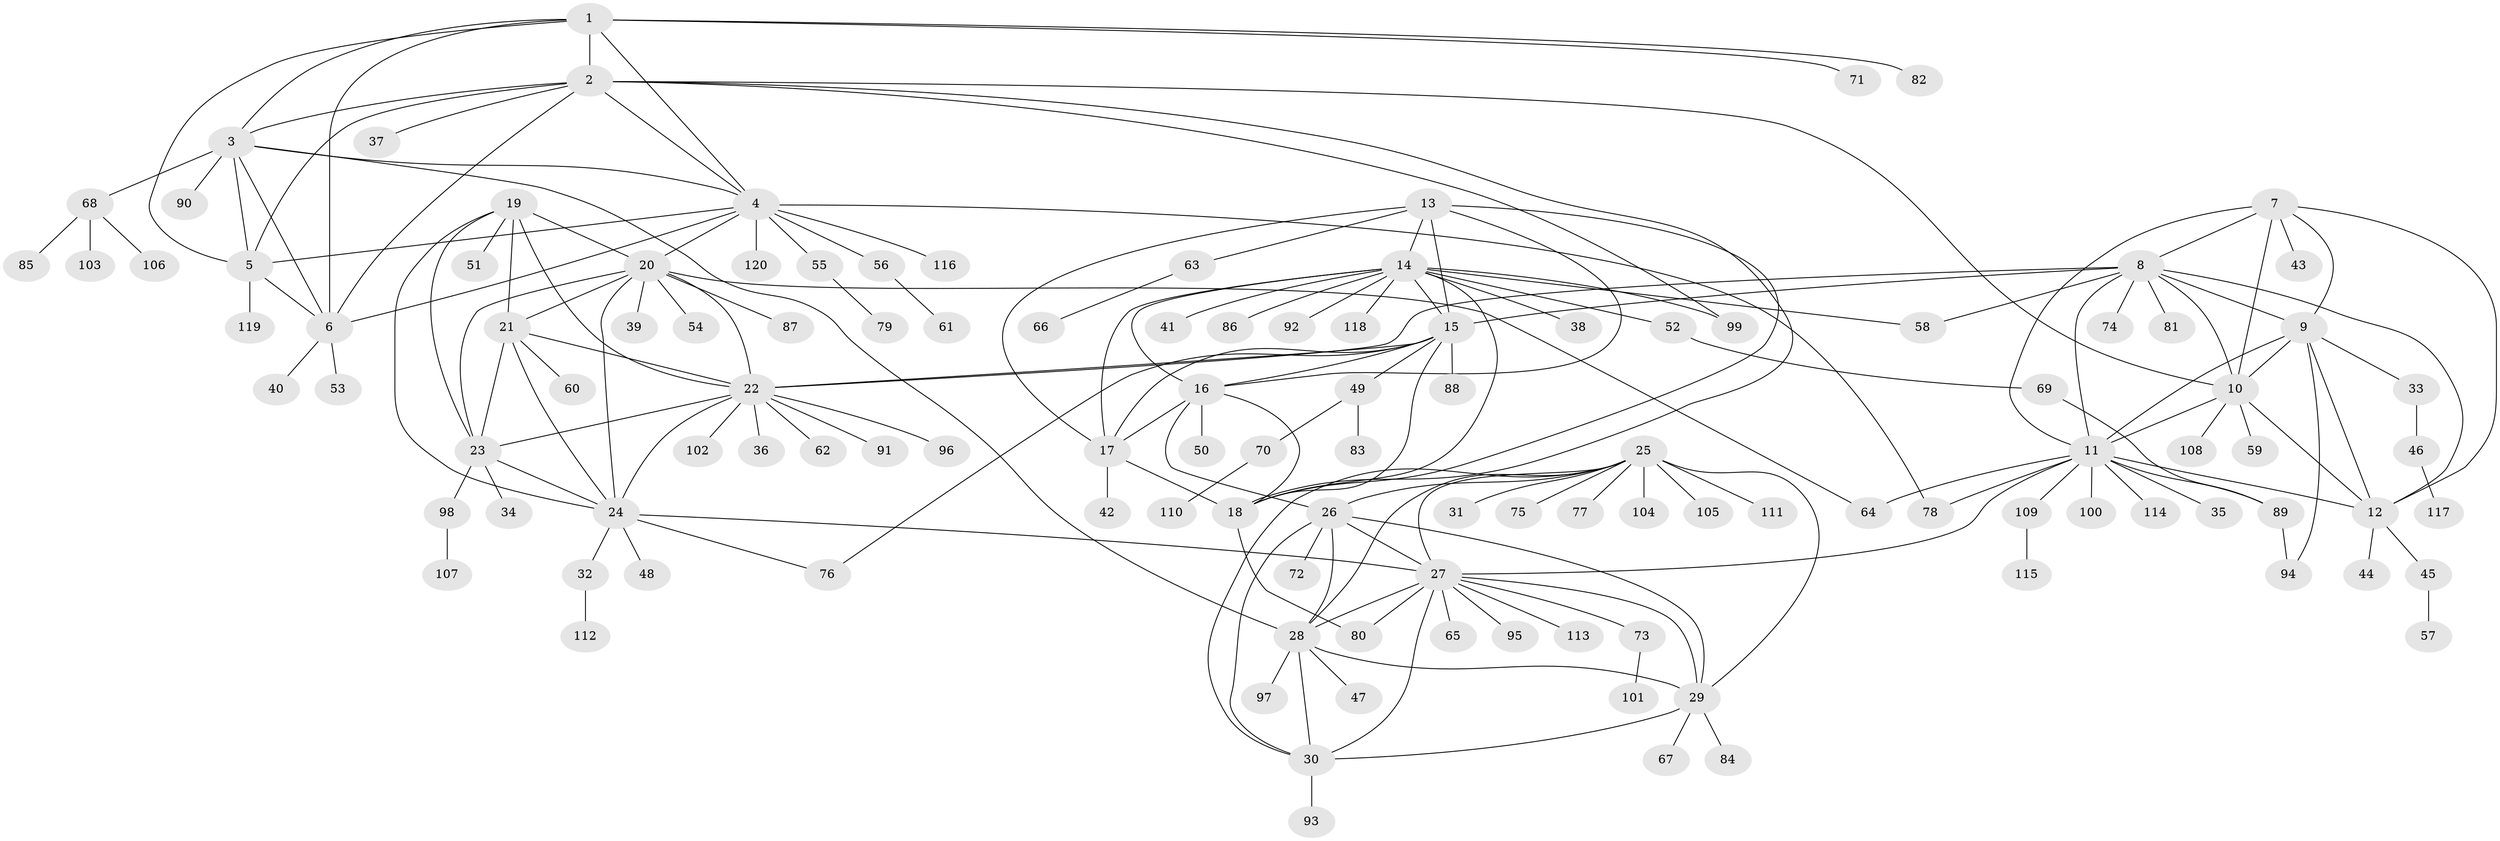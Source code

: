 // Generated by graph-tools (version 1.1) at 2025/26/03/09/25 03:26:35]
// undirected, 120 vertices, 183 edges
graph export_dot {
graph [start="1"]
  node [color=gray90,style=filled];
  1;
  2;
  3;
  4;
  5;
  6;
  7;
  8;
  9;
  10;
  11;
  12;
  13;
  14;
  15;
  16;
  17;
  18;
  19;
  20;
  21;
  22;
  23;
  24;
  25;
  26;
  27;
  28;
  29;
  30;
  31;
  32;
  33;
  34;
  35;
  36;
  37;
  38;
  39;
  40;
  41;
  42;
  43;
  44;
  45;
  46;
  47;
  48;
  49;
  50;
  51;
  52;
  53;
  54;
  55;
  56;
  57;
  58;
  59;
  60;
  61;
  62;
  63;
  64;
  65;
  66;
  67;
  68;
  69;
  70;
  71;
  72;
  73;
  74;
  75;
  76;
  77;
  78;
  79;
  80;
  81;
  82;
  83;
  84;
  85;
  86;
  87;
  88;
  89;
  90;
  91;
  92;
  93;
  94;
  95;
  96;
  97;
  98;
  99;
  100;
  101;
  102;
  103;
  104;
  105;
  106;
  107;
  108;
  109;
  110;
  111;
  112;
  113;
  114;
  115;
  116;
  117;
  118;
  119;
  120;
  1 -- 2;
  1 -- 3;
  1 -- 4;
  1 -- 5;
  1 -- 6;
  1 -- 71;
  1 -- 82;
  2 -- 3;
  2 -- 4;
  2 -- 5;
  2 -- 6;
  2 -- 10;
  2 -- 18;
  2 -- 37;
  2 -- 99;
  3 -- 4;
  3 -- 5;
  3 -- 6;
  3 -- 28;
  3 -- 68;
  3 -- 90;
  4 -- 5;
  4 -- 6;
  4 -- 20;
  4 -- 55;
  4 -- 56;
  4 -- 78;
  4 -- 116;
  4 -- 120;
  5 -- 6;
  5 -- 119;
  6 -- 40;
  6 -- 53;
  7 -- 8;
  7 -- 9;
  7 -- 10;
  7 -- 11;
  7 -- 12;
  7 -- 43;
  8 -- 9;
  8 -- 10;
  8 -- 11;
  8 -- 12;
  8 -- 15;
  8 -- 22;
  8 -- 58;
  8 -- 74;
  8 -- 81;
  9 -- 10;
  9 -- 11;
  9 -- 12;
  9 -- 33;
  9 -- 94;
  10 -- 11;
  10 -- 12;
  10 -- 59;
  10 -- 108;
  11 -- 12;
  11 -- 27;
  11 -- 35;
  11 -- 64;
  11 -- 78;
  11 -- 89;
  11 -- 100;
  11 -- 109;
  11 -- 114;
  12 -- 44;
  12 -- 45;
  13 -- 14;
  13 -- 15;
  13 -- 16;
  13 -- 17;
  13 -- 18;
  13 -- 63;
  14 -- 15;
  14 -- 16;
  14 -- 17;
  14 -- 18;
  14 -- 38;
  14 -- 41;
  14 -- 52;
  14 -- 58;
  14 -- 86;
  14 -- 92;
  14 -- 99;
  14 -- 118;
  15 -- 16;
  15 -- 17;
  15 -- 18;
  15 -- 22;
  15 -- 49;
  15 -- 76;
  15 -- 88;
  16 -- 17;
  16 -- 18;
  16 -- 26;
  16 -- 50;
  17 -- 18;
  17 -- 42;
  18 -- 80;
  19 -- 20;
  19 -- 21;
  19 -- 22;
  19 -- 23;
  19 -- 24;
  19 -- 51;
  20 -- 21;
  20 -- 22;
  20 -- 23;
  20 -- 24;
  20 -- 39;
  20 -- 54;
  20 -- 64;
  20 -- 87;
  21 -- 22;
  21 -- 23;
  21 -- 24;
  21 -- 60;
  22 -- 23;
  22 -- 24;
  22 -- 36;
  22 -- 62;
  22 -- 91;
  22 -- 96;
  22 -- 102;
  23 -- 24;
  23 -- 34;
  23 -- 98;
  24 -- 27;
  24 -- 32;
  24 -- 48;
  24 -- 76;
  25 -- 26;
  25 -- 27;
  25 -- 28;
  25 -- 29;
  25 -- 30;
  25 -- 31;
  25 -- 75;
  25 -- 77;
  25 -- 104;
  25 -- 105;
  25 -- 111;
  26 -- 27;
  26 -- 28;
  26 -- 29;
  26 -- 30;
  26 -- 72;
  27 -- 28;
  27 -- 29;
  27 -- 30;
  27 -- 65;
  27 -- 73;
  27 -- 80;
  27 -- 95;
  27 -- 113;
  28 -- 29;
  28 -- 30;
  28 -- 47;
  28 -- 97;
  29 -- 30;
  29 -- 67;
  29 -- 84;
  30 -- 93;
  32 -- 112;
  33 -- 46;
  45 -- 57;
  46 -- 117;
  49 -- 70;
  49 -- 83;
  52 -- 69;
  55 -- 79;
  56 -- 61;
  63 -- 66;
  68 -- 85;
  68 -- 103;
  68 -- 106;
  69 -- 89;
  70 -- 110;
  73 -- 101;
  89 -- 94;
  98 -- 107;
  109 -- 115;
}
